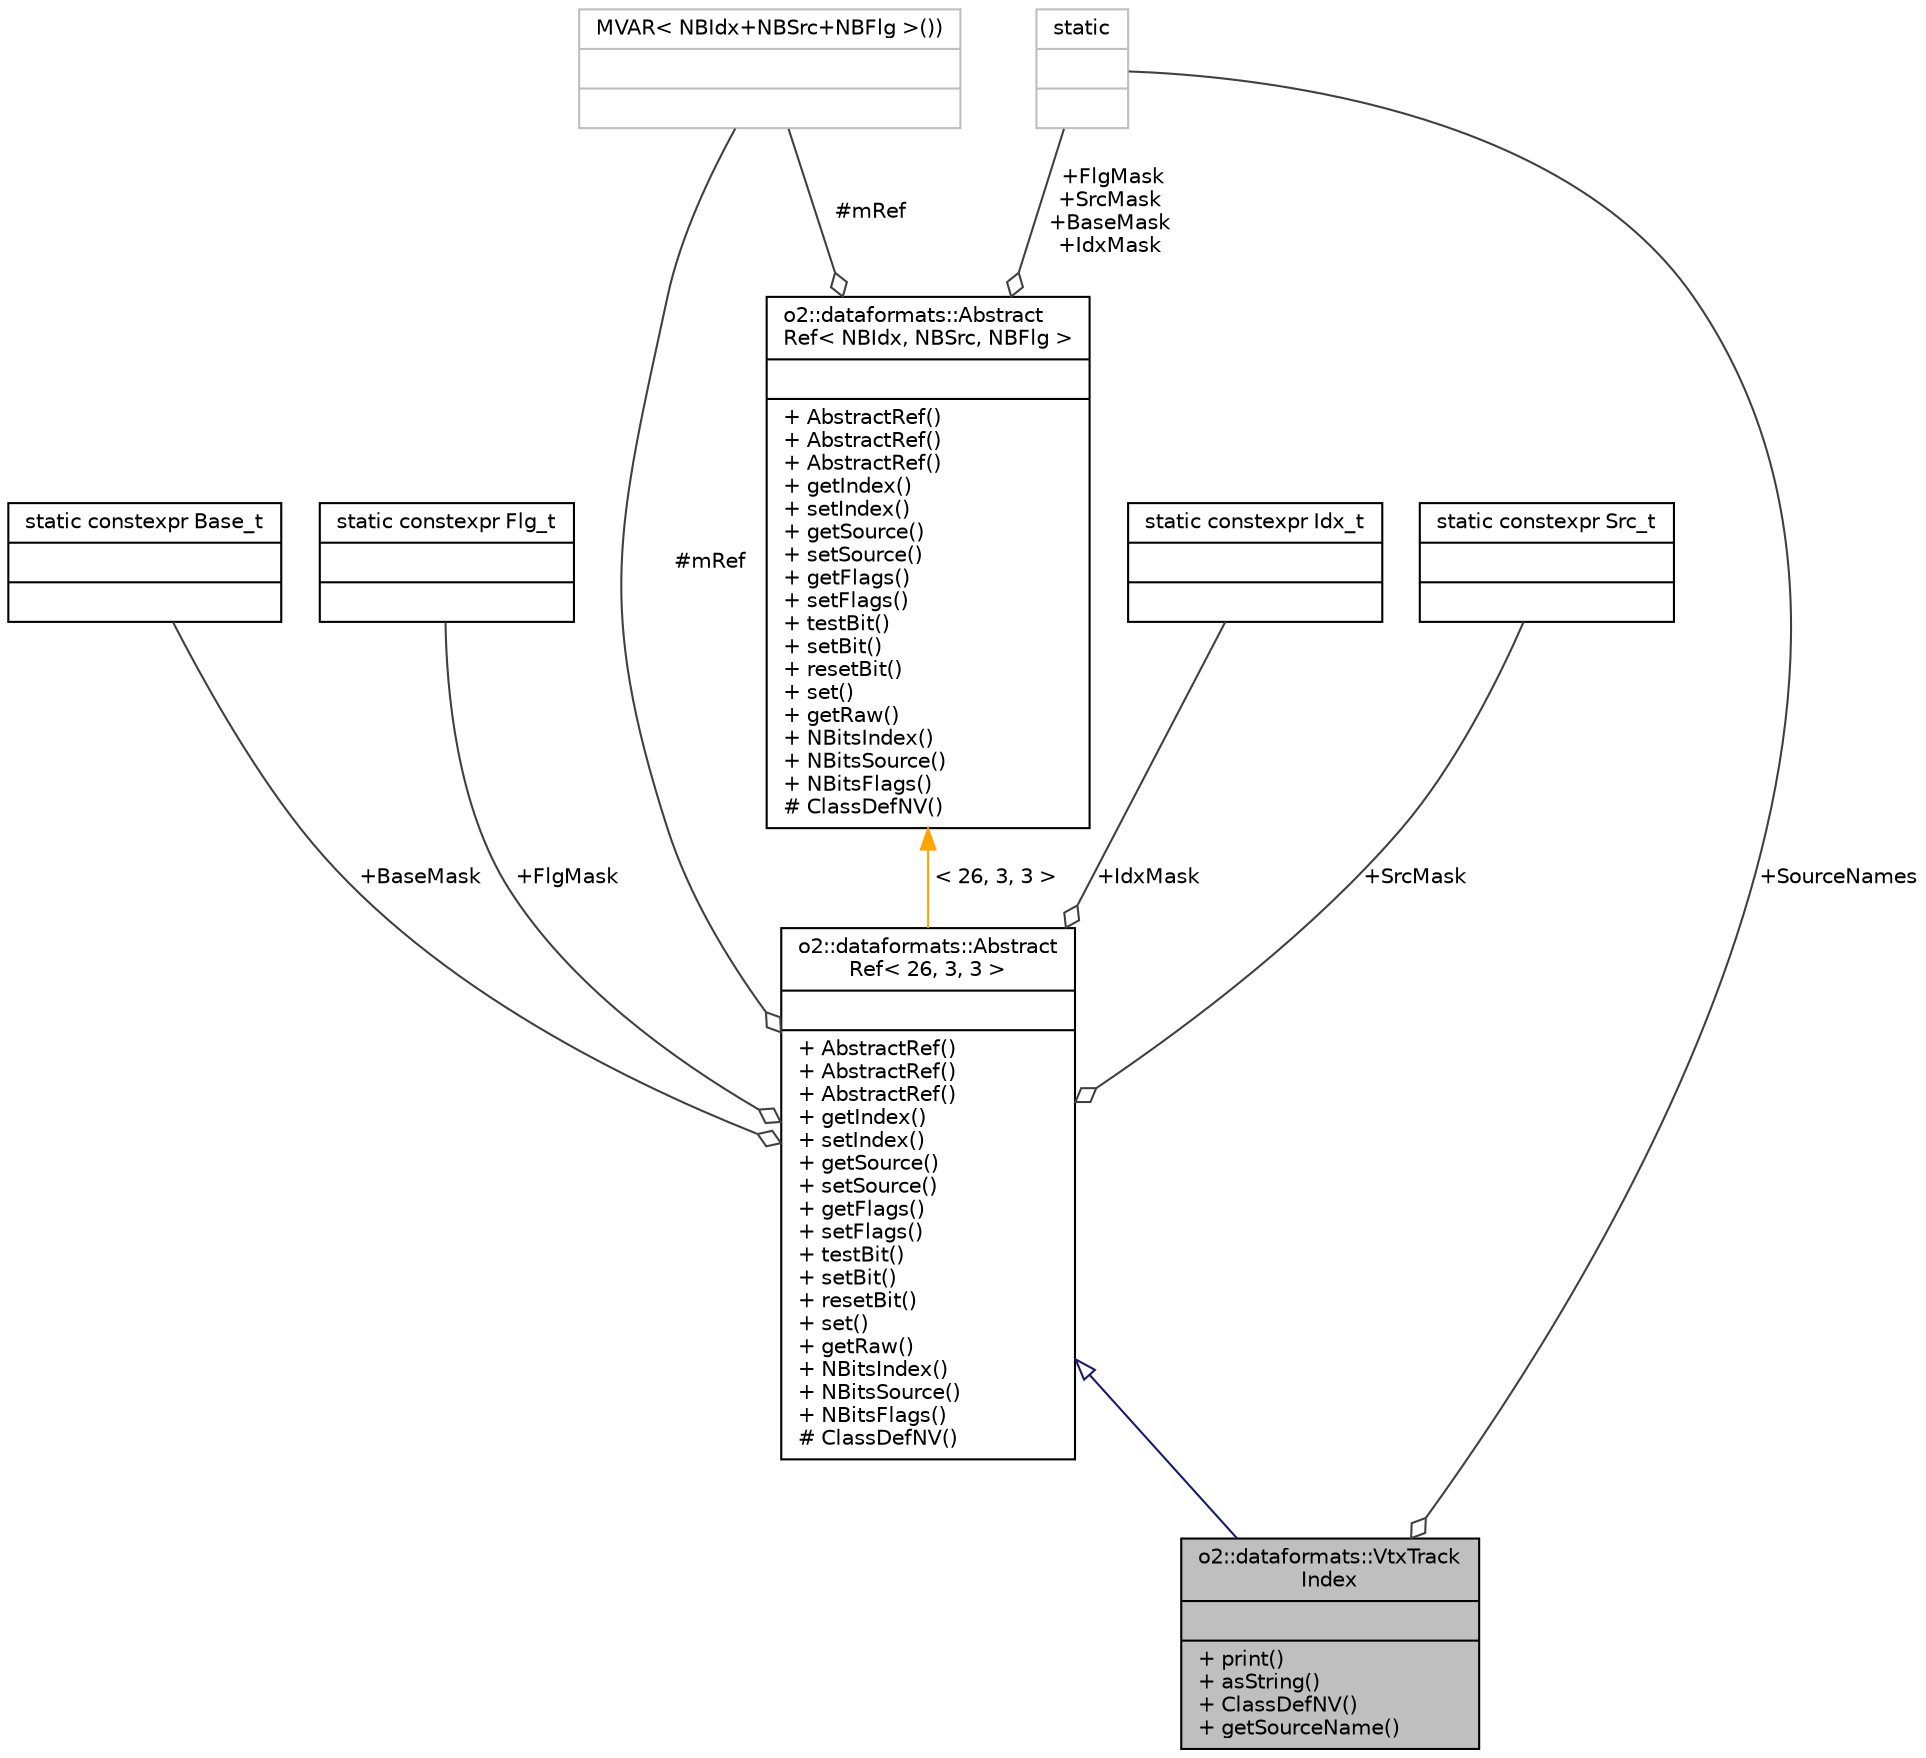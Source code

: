 digraph "o2::dataformats::VtxTrackIndex"
{
 // INTERACTIVE_SVG=YES
  bgcolor="transparent";
  edge [fontname="Helvetica",fontsize="10",labelfontname="Helvetica",labelfontsize="10"];
  node [fontname="Helvetica",fontsize="10",shape=record];
  Node3 [label="{o2::dataformats::VtxTrack\lIndex\n||+ print()\l+ asString()\l+ ClassDefNV()\l+ getSourceName()\l}",height=0.2,width=0.4,color="black", fillcolor="grey75", style="filled", fontcolor="black"];
  Node4 -> Node3 [dir="back",color="midnightblue",fontsize="10",style="solid",arrowtail="onormal",fontname="Helvetica"];
  Node4 [label="{o2::dataformats::Abstract\lRef\< 26, 3, 3 \>\n||+ AbstractRef()\l+ AbstractRef()\l+ AbstractRef()\l+ getIndex()\l+ setIndex()\l+ getSource()\l+ setSource()\l+ getFlags()\l+ setFlags()\l+ testBit()\l+ setBit()\l+ resetBit()\l+ set()\l+ getRaw()\l+ NBitsIndex()\l+ NBitsSource()\l+ NBitsFlags()\l# ClassDefNV()\l}",height=0.2,width=0.4,color="black",URL="$d2/dd3/classo2_1_1dataformats_1_1AbstractRef.html"];
  Node5 -> Node4 [color="grey25",fontsize="10",style="solid",label=" +IdxMask" ,arrowhead="odiamond",fontname="Helvetica"];
  Node5 [label="{static constexpr Idx_t\n||}",height=0.2,width=0.4,color="black",URL="$d4/d98/classstatic_01constexpr_01Idx__t.html"];
  Node6 -> Node4 [color="grey25",fontsize="10",style="solid",label=" +BaseMask" ,arrowhead="odiamond",fontname="Helvetica"];
  Node6 [label="{static constexpr Base_t\n||}",height=0.2,width=0.4,color="black",URL="$db/d94/classstatic_01constexpr_01Base__t.html"];
  Node7 -> Node4 [color="grey25",fontsize="10",style="solid",label=" +FlgMask" ,arrowhead="odiamond",fontname="Helvetica"];
  Node7 [label="{static constexpr Flg_t\n||}",height=0.2,width=0.4,color="black",URL="$d7/de2/classstatic_01constexpr_01Flg__t.html"];
  Node8 -> Node4 [color="grey25",fontsize="10",style="solid",label=" #mRef" ,arrowhead="odiamond",fontname="Helvetica"];
  Node8 [label="{MVAR\< NBIdx+NBSrc+NBFlg \>())\n||}",height=0.2,width=0.4,color="grey75"];
  Node9 -> Node4 [color="grey25",fontsize="10",style="solid",label=" +SrcMask" ,arrowhead="odiamond",fontname="Helvetica"];
  Node9 [label="{static constexpr Src_t\n||}",height=0.2,width=0.4,color="black",URL="$d3/da2/classstatic_01constexpr_01Src__t.html"];
  Node10 -> Node4 [dir="back",color="orange",fontsize="10",style="solid",label=" \< 26, 3, 3 \>" ,fontname="Helvetica"];
  Node10 [label="{o2::dataformats::Abstract\lRef\< NBIdx, NBSrc, NBFlg \>\n||+ AbstractRef()\l+ AbstractRef()\l+ AbstractRef()\l+ getIndex()\l+ setIndex()\l+ getSource()\l+ setSource()\l+ getFlags()\l+ setFlags()\l+ testBit()\l+ setBit()\l+ resetBit()\l+ set()\l+ getRaw()\l+ NBitsIndex()\l+ NBitsSource()\l+ NBitsFlags()\l# ClassDefNV()\l}",height=0.2,width=0.4,color="black",URL="$d2/dd3/classo2_1_1dataformats_1_1AbstractRef.html"];
  Node8 -> Node10 [color="grey25",fontsize="10",style="solid",label=" #mRef" ,arrowhead="odiamond",fontname="Helvetica"];
  Node11 -> Node10 [color="grey25",fontsize="10",style="solid",label=" +FlgMask\n+SrcMask\n+BaseMask\n+IdxMask" ,arrowhead="odiamond",fontname="Helvetica"];
  Node11 [label="{static\n||}",height=0.2,width=0.4,color="grey75"];
  Node11 -> Node3 [color="grey25",fontsize="10",style="solid",label=" +SourceNames" ,arrowhead="odiamond",fontname="Helvetica"];
}
